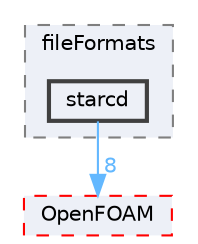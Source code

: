 digraph "src/fileFormats/starcd"
{
 // LATEX_PDF_SIZE
  bgcolor="transparent";
  edge [fontname=Helvetica,fontsize=10,labelfontname=Helvetica,labelfontsize=10];
  node [fontname=Helvetica,fontsize=10,shape=box,height=0.2,width=0.4];
  compound=true
  subgraph clusterdir_b05602f37bb521a7142c0a3e200b5f35 {
    graph [ bgcolor="#edf0f7", pencolor="grey50", label="fileFormats", fontname=Helvetica,fontsize=10 style="filled,dashed", URL="dir_b05602f37bb521a7142c0a3e200b5f35.html",tooltip=""]
  dir_33cdf342a0eb1db4279b5ef4b50f07b1 [label="starcd", fillcolor="#edf0f7", color="grey25", style="filled,bold", URL="dir_33cdf342a0eb1db4279b5ef4b50f07b1.html",tooltip=""];
  }
  dir_c5473ff19b20e6ec4dfe5c310b3778a8 [label="OpenFOAM", fillcolor="#edf0f7", color="red", style="filled,dashed", URL="dir_c5473ff19b20e6ec4dfe5c310b3778a8.html",tooltip=""];
  dir_33cdf342a0eb1db4279b5ef4b50f07b1->dir_c5473ff19b20e6ec4dfe5c310b3778a8 [headlabel="8", labeldistance=1.5 headhref="dir_003750_002695.html" href="dir_003750_002695.html" color="steelblue1" fontcolor="steelblue1"];
}
